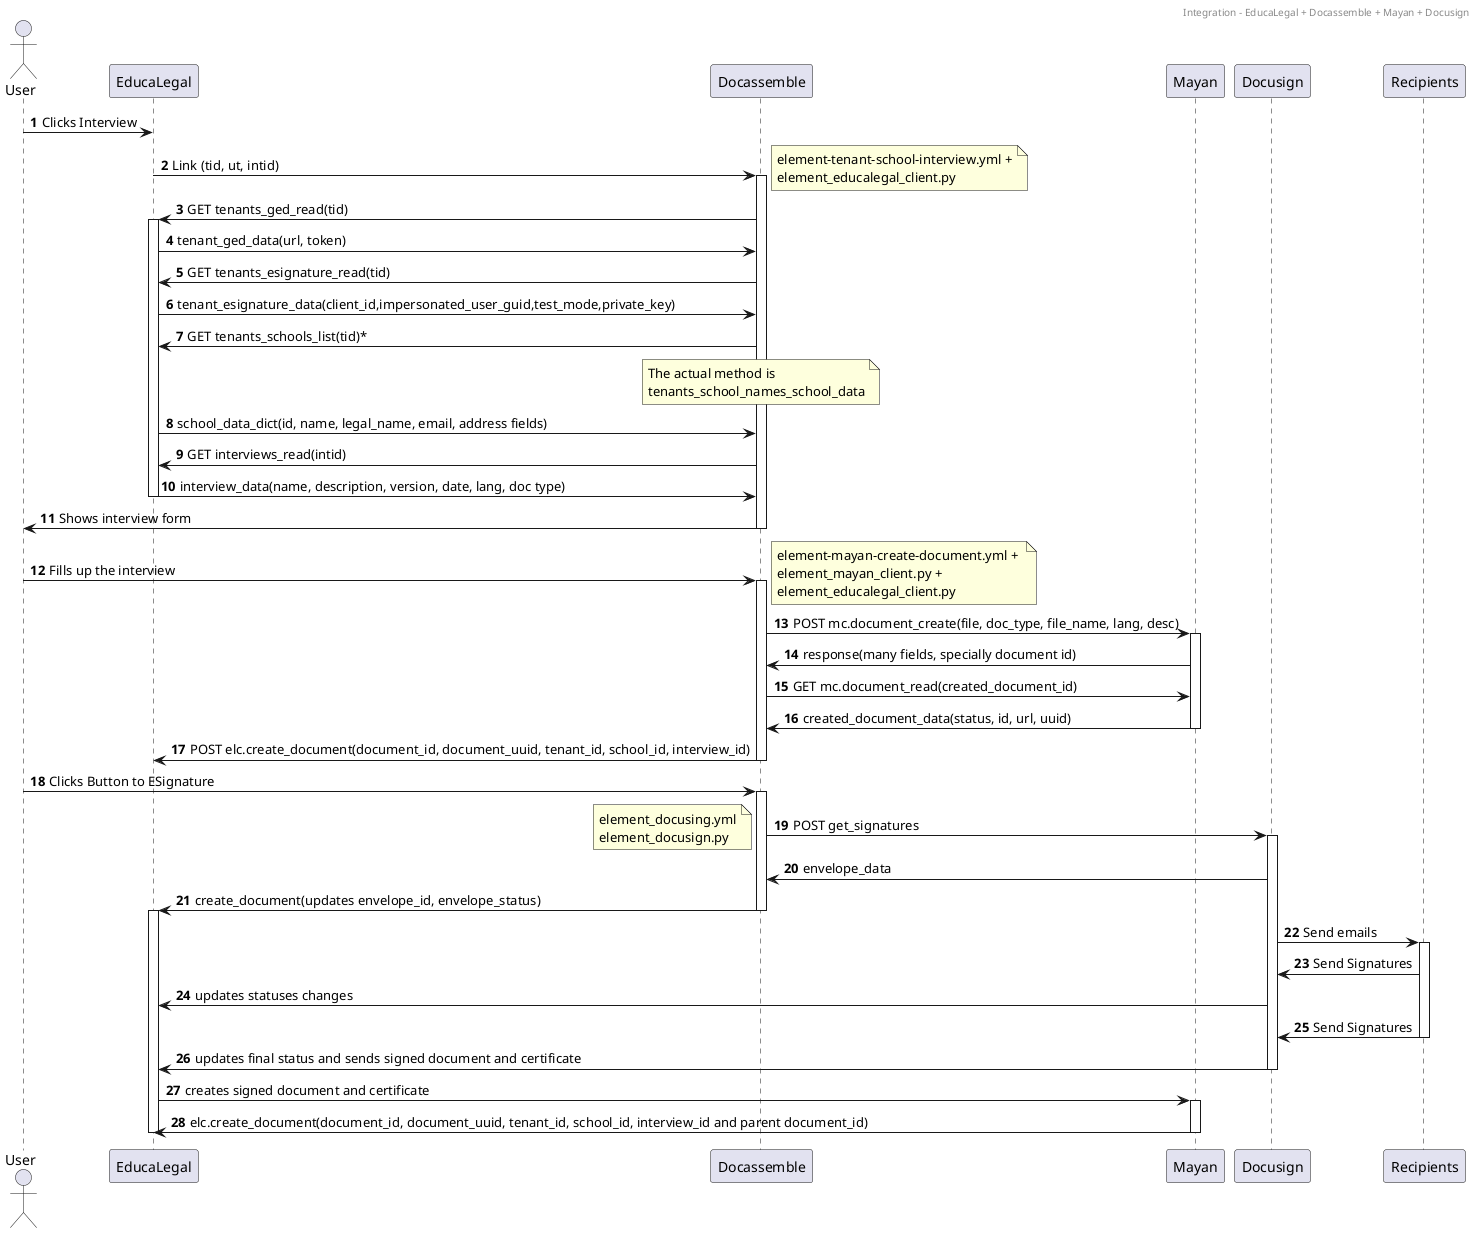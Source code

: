 @startuml
header Integration - EducaLegal + Docassemble + Mayan + Docusign
actor User
autonumber
User -> EducaLegal: Clicks Interview
EducaLegal -> Docassemble: Link (tid, ut, intid)
note right
element-tenant-school-interview.yml +
element_educalegal_client.py
end note
activate Docassemble
Docassemble -> EducaLegal: GET tenants_ged_read(tid)
activate EducaLegal
EducaLegal -> Docassemble: tenant_ged_data(url, token)
Docassemble -> EducaLegal: GET tenants_esignature_read(tid)
EducaLegal -> Docassemble: tenant_esignature_data(client_id,impersonated_user_guid,test_mode,private_key)
Docassemble -> EducaLegal: GET tenants_schools_list(tid)*
note over Docassemble
The actual method is 
tenants_school_names_school_data
end note
EducaLegal -> Docassemble: school_data_dict(id, name, legal_name, email, address fields)
Docassemble -> EducaLegal: GET interviews_read(intid)
EducaLegal -> Docassemble: interview_data(name, description, version, date, lang, doc type)
deactivate EducaLegal
Docassemble -> User: Shows interview form
deactivate Docassemble
User -> Docassemble: Fills up the interview
note right
element-mayan-create-document.yml + 
element_mayan_client.py +
element_educalegal_client.py
end note
activate Docassemble
Docassemble -> Mayan: POST mc.document_create(file, doc_type, file_name, lang, desc)
activate Mayan
Mayan -> Docassemble: response(many fields, specially document id)
Docassemble -> Mayan: GET mc.document_read(created_document_id)
Mayan -> Docassemble: created_document_data(status, id, url, uuid)
deactivate Mayan
Docassemble -> EducaLegal: POST elc.create_document(document_id, document_uuid, tenant_id, school_id, interview_id)
deactivate Docassemble
User -> Docassemble: Clicks Button to ESignature
activate Docassemble
Docassemble -> Docusign: POST get_signatures
note left
element_docusing.yml
element_docusign.py
end note
activate Docusign
Docusign -> Docassemble: envelope_data
Docassemble -> EducaLegal: create_document(updates envelope_id, envelope_status)
deactivate Docassemble
activate EducaLegal
Docusign -> Recipients: Send emails
activate Recipients
Recipients -> Docusign: Send Signatures
Docusign -> EducaLegal: updates statuses changes
Recipients -> Docusign: Send Signatures
deactivate Recipients
Docusign -> EducaLegal: updates final status and sends signed document and certificate
deactivate Docusign
EducaLegal -> Mayan: creates signed document and certificate
activate Mayan
Mayan -> EducaLegal: elc.create_document(document_id, document_uuid, tenant_id, school_id, interview_id and parent document_id)
deactivate Mayan
deactivate EducaLegal


@enduml